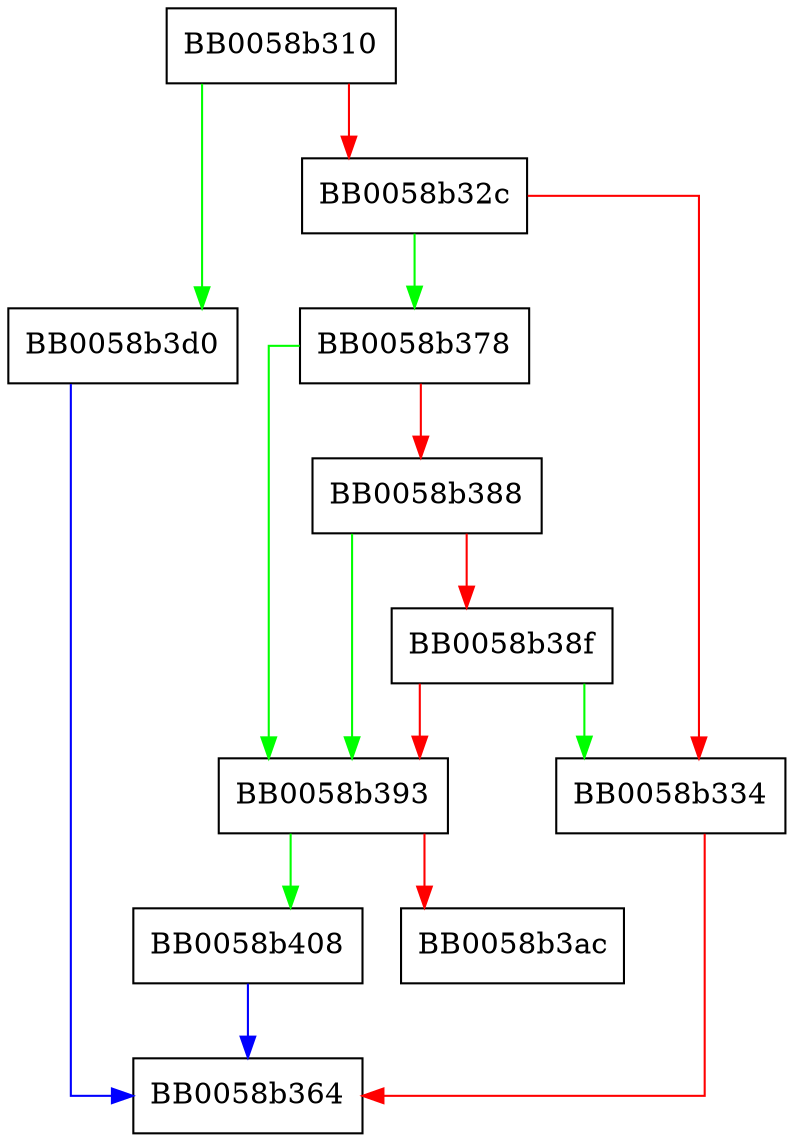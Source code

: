 digraph EC_POINT_get_affine_coordinates_GF2m {
  node [shape="box"];
  graph [splines=ortho];
  BB0058b310 -> BB0058b3d0 [color="green"];
  BB0058b310 -> BB0058b32c [color="red"];
  BB0058b32c -> BB0058b378 [color="green"];
  BB0058b32c -> BB0058b334 [color="red"];
  BB0058b334 -> BB0058b364 [color="red"];
  BB0058b378 -> BB0058b393 [color="green"];
  BB0058b378 -> BB0058b388 [color="red"];
  BB0058b388 -> BB0058b393 [color="green"];
  BB0058b388 -> BB0058b38f [color="red"];
  BB0058b38f -> BB0058b334 [color="green"];
  BB0058b38f -> BB0058b393 [color="red"];
  BB0058b393 -> BB0058b408 [color="green"];
  BB0058b393 -> BB0058b3ac [color="red"];
  BB0058b3d0 -> BB0058b364 [color="blue"];
  BB0058b408 -> BB0058b364 [color="blue"];
}